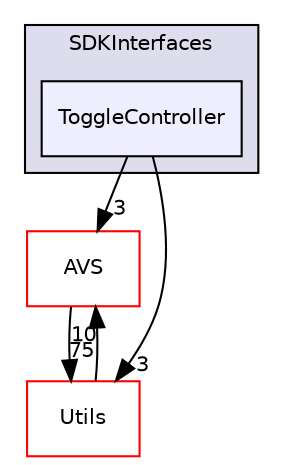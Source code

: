 digraph "/home/ANT.AMAZON.COM/womw/workplace/1.19_release/doxy/avs-device-sdk/AVSCommon/SDKInterfaces/include/AVSCommon/SDKInterfaces/ToggleController" {
  compound=true
  node [ fontsize="10", fontname="Helvetica"];
  edge [ labelfontsize="10", labelfontname="Helvetica"];
  subgraph clusterdir_304e5c5f242f015339c8e1473ae913b8 {
    graph [ bgcolor="#ddddee", pencolor="black", label="SDKInterfaces" fontname="Helvetica", fontsize="10", URL="dir_304e5c5f242f015339c8e1473ae913b8.html"]
  dir_5db69fb232d9a903085243ee95c37f2c [shape=box, label="ToggleController", style="filled", fillcolor="#eeeeff", pencolor="black", URL="dir_5db69fb232d9a903085243ee95c37f2c.html"];
  }
  dir_80711c2a226d5fced33fce22558d3784 [shape=box label="AVS" fillcolor="white" style="filled" color="red" URL="dir_80711c2a226d5fced33fce22558d3784.html"];
  dir_49dd3d9ac5586189aa170bac46425b9c [shape=box label="Utils" fillcolor="white" style="filled" color="red" URL="dir_49dd3d9ac5586189aa170bac46425b9c.html"];
  dir_80711c2a226d5fced33fce22558d3784->dir_49dd3d9ac5586189aa170bac46425b9c [headlabel="75", labeldistance=1.5 headhref="dir_000050_000072.html"];
  dir_49dd3d9ac5586189aa170bac46425b9c->dir_80711c2a226d5fced33fce22558d3784 [headlabel="10", labeldistance=1.5 headhref="dir_000072_000050.html"];
  dir_5db69fb232d9a903085243ee95c37f2c->dir_80711c2a226d5fced33fce22558d3784 [headlabel="3", labeldistance=1.5 headhref="dir_000089_000050.html"];
  dir_5db69fb232d9a903085243ee95c37f2c->dir_49dd3d9ac5586189aa170bac46425b9c [headlabel="3", labeldistance=1.5 headhref="dir_000089_000072.html"];
}
